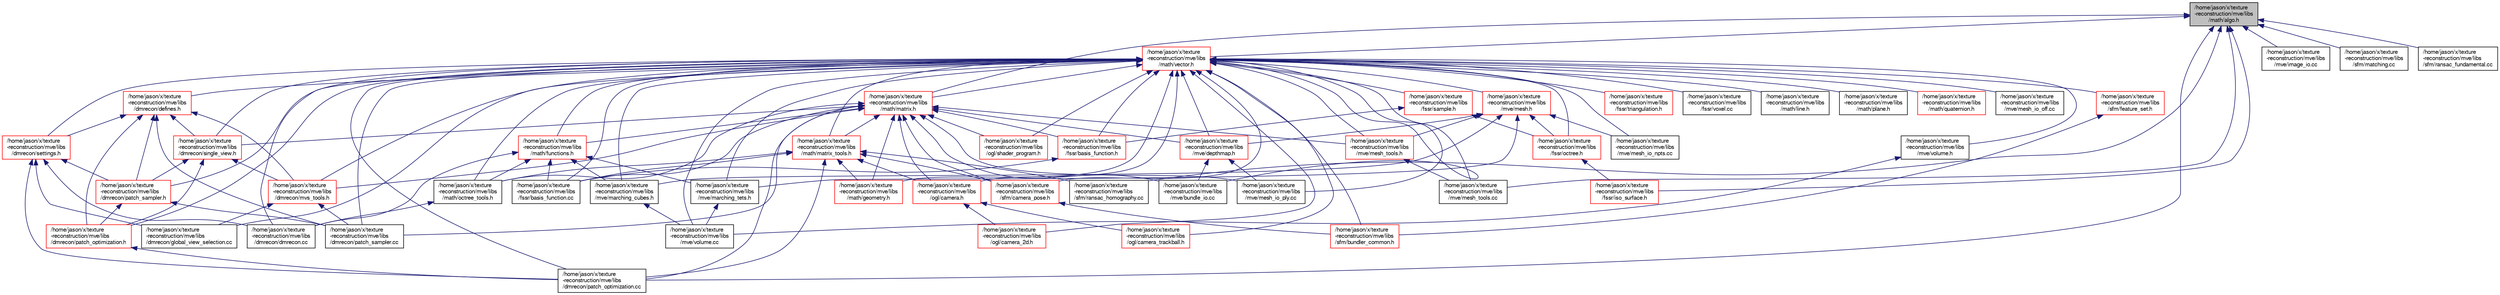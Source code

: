 digraph "/home/jason/x/texture-reconstruction/mve/libs/math/algo.h"
{
  edge [fontname="FreeSans",fontsize="10",labelfontname="FreeSans",labelfontsize="10"];
  node [fontname="FreeSans",fontsize="10",shape=record];
  Node7 [label="/home/jason/x/texture\l-reconstruction/mve/libs\l/math/algo.h",height=0.2,width=0.4,color="black", fillcolor="grey75", style="filled", fontcolor="black"];
  Node7 -> Node8 [dir="back",color="midnightblue",fontsize="10",style="solid",fontname="FreeSans"];
  Node8 [label="/home/jason/x/texture\l-reconstruction/mve/libs\l/math/vector.h",height=0.2,width=0.4,color="red", fillcolor="white", style="filled",URL="$vector_8h.html"];
  Node8 -> Node9 [dir="back",color="midnightblue",fontsize="10",style="solid",fontname="FreeSans"];
  Node9 [label="/home/jason/x/texture\l-reconstruction/mve/libs\l/dmrecon/defines.h",height=0.2,width=0.4,color="red", fillcolor="white", style="filled",URL="$dmrecon_2defines_8h.html"];
  Node9 -> Node10 [dir="back",color="midnightblue",fontsize="10",style="solid",fontname="FreeSans"];
  Node10 [label="/home/jason/x/texture\l-reconstruction/mve/libs\l/dmrecon/settings.h",height=0.2,width=0.4,color="red", fillcolor="white", style="filled",URL="$settings_8h.html"];
  Node10 -> Node11 [dir="back",color="midnightblue",fontsize="10",style="solid",fontname="FreeSans"];
  Node11 [label="/home/jason/x/texture\l-reconstruction/mve/libs\l/dmrecon/dmrecon.cc",height=0.2,width=0.4,color="black", fillcolor="white", style="filled",URL="$dmrecon_8cc.html"];
  Node10 -> Node12 [dir="back",color="midnightblue",fontsize="10",style="solid",fontname="FreeSans"];
  Node12 [label="/home/jason/x/texture\l-reconstruction/mve/libs\l/dmrecon/patch_sampler.h",height=0.2,width=0.4,color="red", fillcolor="white", style="filled",URL="$patch__sampler_8h.html"];
  Node12 -> Node13 [dir="back",color="midnightblue",fontsize="10",style="solid",fontname="FreeSans"];
  Node13 [label="/home/jason/x/texture\l-reconstruction/mve/libs\l/dmrecon/patch_optimization.h",height=0.2,width=0.4,color="red", fillcolor="white", style="filled",URL="$patch__optimization_8h.html"];
  Node13 -> Node15 [dir="back",color="midnightblue",fontsize="10",style="solid",fontname="FreeSans"];
  Node15 [label="/home/jason/x/texture\l-reconstruction/mve/libs\l/dmrecon/patch_optimization.cc",height=0.2,width=0.4,color="black", fillcolor="white", style="filled",URL="$patch__optimization_8cc.html"];
  Node12 -> Node18 [dir="back",color="midnightblue",fontsize="10",style="solid",fontname="FreeSans"];
  Node18 [label="/home/jason/x/texture\l-reconstruction/mve/libs\l/dmrecon/patch_sampler.cc",height=0.2,width=0.4,color="black", fillcolor="white", style="filled",URL="$patch__sampler_8cc.html"];
  Node10 -> Node21 [dir="back",color="midnightblue",fontsize="10",style="solid",fontname="FreeSans"];
  Node21 [label="/home/jason/x/texture\l-reconstruction/mve/libs\l/dmrecon/global_view_selection.cc",height=0.2,width=0.4,color="black", fillcolor="white", style="filled",URL="$global__view__selection_8cc.html"];
  Node10 -> Node15 [dir="back",color="midnightblue",fontsize="10",style="solid",fontname="FreeSans"];
  Node9 -> Node13 [dir="back",color="midnightblue",fontsize="10",style="solid",fontname="FreeSans"];
  Node9 -> Node12 [dir="back",color="midnightblue",fontsize="10",style="solid",fontname="FreeSans"];
  Node9 -> Node22 [dir="back",color="midnightblue",fontsize="10",style="solid",fontname="FreeSans"];
  Node22 [label="/home/jason/x/texture\l-reconstruction/mve/libs\l/dmrecon/single_view.h",height=0.2,width=0.4,color="red", fillcolor="white", style="filled",URL="$single__view_8h.html"];
  Node22 -> Node12 [dir="back",color="midnightblue",fontsize="10",style="solid",fontname="FreeSans"];
  Node22 -> Node13 [dir="back",color="midnightblue",fontsize="10",style="solid",fontname="FreeSans"];
  Node22 -> Node23 [dir="back",color="midnightblue",fontsize="10",style="solid",fontname="FreeSans"];
  Node23 [label="/home/jason/x/texture\l-reconstruction/mve/libs\l/dmrecon/mvs_tools.h",height=0.2,width=0.4,color="red", fillcolor="white", style="filled",URL="$mvs__tools_8h.html"];
  Node23 -> Node21 [dir="back",color="midnightblue",fontsize="10",style="solid",fontname="FreeSans"];
  Node23 -> Node18 [dir="back",color="midnightblue",fontsize="10",style="solid",fontname="FreeSans"];
  Node9 -> Node23 [dir="back",color="midnightblue",fontsize="10",style="solid",fontname="FreeSans"];
  Node9 -> Node18 [dir="back",color="midnightblue",fontsize="10",style="solid",fontname="FreeSans"];
  Node8 -> Node11 [dir="back",color="midnightblue",fontsize="10",style="solid",fontname="FreeSans"];
  Node8 -> Node29 [dir="back",color="midnightblue",fontsize="10",style="solid",fontname="FreeSans"];
  Node29 [label="/home/jason/x/texture\l-reconstruction/mve/libs\l/math/functions.h",height=0.2,width=0.4,color="red", fillcolor="white", style="filled",URL="$functions_8h.html"];
  Node29 -> Node11 [dir="back",color="midnightblue",fontsize="10",style="solid",fontname="FreeSans"];
  Node29 -> Node30 [dir="back",color="midnightblue",fontsize="10",style="solid",fontname="FreeSans"];
  Node30 [label="/home/jason/x/texture\l-reconstruction/mve/libs\l/math/octree_tools.h",height=0.2,width=0.4,color="black", fillcolor="white", style="filled",URL="$octree__tools_8h.html"];
  Node30 -> Node11 [dir="back",color="midnightblue",fontsize="10",style="solid",fontname="FreeSans"];
  Node29 -> Node83 [dir="back",color="midnightblue",fontsize="10",style="solid",fontname="FreeSans"];
  Node83 [label="/home/jason/x/texture\l-reconstruction/mve/libs\l/fssr/basis_function.cc",height=0.2,width=0.4,color="black", fillcolor="white", style="filled",URL="$basis__function_8cc.html"];
  Node29 -> Node60 [dir="back",color="midnightblue",fontsize="10",style="solid",fontname="FreeSans"];
  Node60 [label="/home/jason/x/texture\l-reconstruction/mve/libs\l/mve/marching_cubes.h",height=0.2,width=0.4,color="black", fillcolor="white", style="filled",URL="$marching__cubes_8h.html"];
  Node60 -> Node61 [dir="back",color="midnightblue",fontsize="10",style="solid",fontname="FreeSans"];
  Node61 [label="/home/jason/x/texture\l-reconstruction/mve/libs\l/mve/volume.cc",height=0.2,width=0.4,color="black", fillcolor="white", style="filled",URL="$volume_8cc.html"];
  Node29 -> Node84 [dir="back",color="midnightblue",fontsize="10",style="solid",fontname="FreeSans"];
  Node84 [label="/home/jason/x/texture\l-reconstruction/mve/libs\l/mve/marching_tets.h",height=0.2,width=0.4,color="black", fillcolor="white", style="filled",URL="$marching__tets_8h.html"];
  Node84 -> Node61 [dir="back",color="midnightblue",fontsize="10",style="solid",fontname="FreeSans"];
  Node8 -> Node89 [dir="back",color="midnightblue",fontsize="10",style="solid",fontname="FreeSans"];
  Node89 [label="/home/jason/x/texture\l-reconstruction/mve/libs\l/math/matrix.h",height=0.2,width=0.4,color="red", fillcolor="white", style="filled",URL="$matrix_8h.html"];
  Node89 -> Node29 [dir="back",color="midnightblue",fontsize="10",style="solid",fontname="FreeSans"];
  Node89 -> Node30 [dir="back",color="midnightblue",fontsize="10",style="solid",fontname="FreeSans"];
  Node89 -> Node90 [dir="back",color="midnightblue",fontsize="10",style="solid",fontname="FreeSans"];
  Node90 [label="/home/jason/x/texture\l-reconstruction/mve/libs\l/math/matrix_tools.h",height=0.2,width=0.4,color="red", fillcolor="white", style="filled",URL="$matrix__tools_8h.html"];
  Node90 -> Node30 [dir="back",color="midnightblue",fontsize="10",style="solid",fontname="FreeSans"];
  Node90 -> Node15 [dir="back",color="midnightblue",fontsize="10",style="solid",fontname="FreeSans"];
  Node90 -> Node83 [dir="back",color="midnightblue",fontsize="10",style="solid",fontname="FreeSans"];
  Node90 -> Node91 [dir="back",color="midnightblue",fontsize="10",style="solid",fontname="FreeSans"];
  Node91 [label="/home/jason/x/texture\l-reconstruction/mve/libs\l/math/geometry.h",height=0.2,width=0.4,color="red", fillcolor="white", style="filled",URL="$geometry_8h.html"];
  Node90 -> Node98 [dir="back",color="midnightblue",fontsize="10",style="solid",fontname="FreeSans"];
  Node98 [label="/home/jason/x/texture\l-reconstruction/mve/libs\l/ogl/camera.h",height=0.2,width=0.4,color="red", fillcolor="white", style="filled",URL="$ogl_2camera_8h.html"];
  Node98 -> Node99 [dir="back",color="midnightblue",fontsize="10",style="solid",fontname="FreeSans"];
  Node99 [label="/home/jason/x/texture\l-reconstruction/mve/libs\l/ogl/camera_2d.h",height=0.2,width=0.4,color="red", fillcolor="white", style="filled",URL="$camera__2d_8h.html"];
  Node98 -> Node102 [dir="back",color="midnightblue",fontsize="10",style="solid",fontname="FreeSans"];
  Node102 [label="/home/jason/x/texture\l-reconstruction/mve/libs\l/ogl/camera_trackball.h",height=0.2,width=0.4,color="red", fillcolor="white", style="filled",URL="$camera__trackball_8h.html"];
  Node90 -> Node106 [dir="back",color="midnightblue",fontsize="10",style="solid",fontname="FreeSans"];
  Node106 [label="/home/jason/x/texture\l-reconstruction/mve/libs\l/sfm/camera_pose.h",height=0.2,width=0.4,color="red", fillcolor="white", style="filled",URL="$camera__pose_8h.html"];
  Node106 -> Node64 [dir="back",color="midnightblue",fontsize="10",style="solid",fontname="FreeSans"];
  Node64 [label="/home/jason/x/texture\l-reconstruction/mve/libs\l/sfm/bundler_common.h",height=0.2,width=0.4,color="red", fillcolor="white", style="filled",URL="$bundler__common_8h.html"];
  Node90 -> Node111 [dir="back",color="midnightblue",fontsize="10",style="solid",fontname="FreeSans"];
  Node111 [label="/home/jason/x/texture\l-reconstruction/mve/libs\l/sfm/ransac_homography.cc",height=0.2,width=0.4,color="black", fillcolor="white", style="filled",URL="$ransac__homography_8cc.html"];
  Node89 -> Node22 [dir="back",color="midnightblue",fontsize="10",style="solid",fontname="FreeSans"];
  Node89 -> Node23 [dir="back",color="midnightblue",fontsize="10",style="solid",fontname="FreeSans"];
  Node89 -> Node15 [dir="back",color="midnightblue",fontsize="10",style="solid",fontname="FreeSans"];
  Node89 -> Node18 [dir="back",color="midnightblue",fontsize="10",style="solid",fontname="FreeSans"];
  Node89 -> Node55 [dir="back",color="midnightblue",fontsize="10",style="solid",fontname="FreeSans"];
  Node55 [label="/home/jason/x/texture\l-reconstruction/mve/libs\l/mve/depthmap.h",height=0.2,width=0.4,color="red", fillcolor="white", style="filled",URL="$depthmap_8h.html"];
  Node55 -> Node33 [dir="back",color="midnightblue",fontsize="10",style="solid",fontname="FreeSans"];
  Node33 [label="/home/jason/x/texture\l-reconstruction/mve/libs\l/mve/bundle_io.cc",height=0.2,width=0.4,color="black", fillcolor="white", style="filled",URL="$bundle__io_8cc.html"];
  Node55 -> Node51 [dir="back",color="midnightblue",fontsize="10",style="solid",fontname="FreeSans"];
  Node51 [label="/home/jason/x/texture\l-reconstruction/mve/libs\l/mve/mesh_io_ply.cc",height=0.2,width=0.4,color="black", fillcolor="white", style="filled",URL="$mesh__io__ply_8cc.html"];
  Node89 -> Node83 [dir="back",color="midnightblue",fontsize="10",style="solid",fontname="FreeSans"];
  Node89 -> Node113 [dir="back",color="midnightblue",fontsize="10",style="solid",fontname="FreeSans"];
  Node113 [label="/home/jason/x/texture\l-reconstruction/mve/libs\l/fssr/basis_function.h",height=0.2,width=0.4,color="red", fillcolor="white", style="filled",URL="$basis__function_8h.html"];
  Node113 -> Node83 [dir="back",color="midnightblue",fontsize="10",style="solid",fontname="FreeSans"];
  Node89 -> Node115 [dir="back",color="midnightblue",fontsize="10",style="solid",fontname="FreeSans"];
  Node115 [label="/home/jason/x/texture\l-reconstruction/mve/libs\l/mve/mesh_tools.h",height=0.2,width=0.4,color="red", fillcolor="white", style="filled",URL="$mesh__tools_8h.html"];
  Node115 -> Node117 [dir="back",color="midnightblue",fontsize="10",style="solid",fontname="FreeSans"];
  Node117 [label="/home/jason/x/texture\l-reconstruction/mve/libs\l/mve/mesh_tools.cc",height=0.2,width=0.4,color="black", fillcolor="white", style="filled",URL="$mesh__tools_8cc.html"];
  Node89 -> Node91 [dir="back",color="midnightblue",fontsize="10",style="solid",fontname="FreeSans"];
  Node89 -> Node33 [dir="back",color="midnightblue",fontsize="10",style="solid",fontname="FreeSans"];
  Node89 -> Node51 [dir="back",color="midnightblue",fontsize="10",style="solid",fontname="FreeSans"];
  Node89 -> Node98 [dir="back",color="midnightblue",fontsize="10",style="solid",fontname="FreeSans"];
  Node89 -> Node120 [dir="back",color="midnightblue",fontsize="10",style="solid",fontname="FreeSans"];
  Node120 [label="/home/jason/x/texture\l-reconstruction/mve/libs\l/ogl/shader_program.h",height=0.2,width=0.4,color="red", fillcolor="white", style="filled",URL="$shader__program_8h.html"];
  Node89 -> Node106 [dir="back",color="midnightblue",fontsize="10",style="solid",fontname="FreeSans"];
  Node8 -> Node30 [dir="back",color="midnightblue",fontsize="10",style="solid",fontname="FreeSans"];
  Node8 -> Node90 [dir="back",color="midnightblue",fontsize="10",style="solid",fontname="FreeSans"];
  Node8 -> Node10 [dir="back",color="midnightblue",fontsize="10",style="solid",fontname="FreeSans"];
  Node8 -> Node134 [dir="back",color="midnightblue",fontsize="10",style="solid",fontname="FreeSans"];
  Node134 [label="/home/jason/x/texture\l-reconstruction/mve/libs\l/mve/mesh.h",height=0.2,width=0.4,color="red", fillcolor="white", style="filled",URL="$mesh_8h.html"];
  Node134 -> Node55 [dir="back",color="midnightblue",fontsize="10",style="solid",fontname="FreeSans"];
  Node134 -> Node137 [dir="back",color="midnightblue",fontsize="10",style="solid",fontname="FreeSans"];
  Node137 [label="/home/jason/x/texture\l-reconstruction/mve/libs\l/fssr/octree.h",height=0.2,width=0.4,color="red", fillcolor="white", style="filled",URL="$octree_8h.html"];
  Node137 -> Node140 [dir="back",color="midnightblue",fontsize="10",style="solid",fontname="FreeSans"];
  Node140 [label="/home/jason/x/texture\l-reconstruction/mve/libs\l/fssr/iso_surface.h",height=0.2,width=0.4,color="red", fillcolor="white", style="filled",URL="$iso__surface_8h.html"];
  Node134 -> Node115 [dir="back",color="midnightblue",fontsize="10",style="solid",fontname="FreeSans"];
  Node134 -> Node60 [dir="back",color="midnightblue",fontsize="10",style="solid",fontname="FreeSans"];
  Node134 -> Node84 [dir="back",color="midnightblue",fontsize="10",style="solid",fontname="FreeSans"];
  Node134 -> Node151 [dir="back",color="midnightblue",fontsize="10",style="solid",fontname="FreeSans"];
  Node151 [label="/home/jason/x/texture\l-reconstruction/mve/libs\l/mve/mesh_io_npts.cc",height=0.2,width=0.4,color="black", fillcolor="white", style="filled",URL="$mesh__io__npts_8cc.html"];
  Node8 -> Node13 [dir="back",color="midnightblue",fontsize="10",style="solid",fontname="FreeSans"];
  Node8 -> Node12 [dir="back",color="midnightblue",fontsize="10",style="solid",fontname="FreeSans"];
  Node8 -> Node22 [dir="back",color="midnightblue",fontsize="10",style="solid",fontname="FreeSans"];
  Node8 -> Node21 [dir="back",color="midnightblue",fontsize="10",style="solid",fontname="FreeSans"];
  Node8 -> Node23 [dir="back",color="midnightblue",fontsize="10",style="solid",fontname="FreeSans"];
  Node8 -> Node15 [dir="back",color="midnightblue",fontsize="10",style="solid",fontname="FreeSans"];
  Node8 -> Node18 [dir="back",color="midnightblue",fontsize="10",style="solid",fontname="FreeSans"];
  Node8 -> Node55 [dir="back",color="midnightblue",fontsize="10",style="solid",fontname="FreeSans"];
  Node8 -> Node83 [dir="back",color="midnightblue",fontsize="10",style="solid",fontname="FreeSans"];
  Node8 -> Node113 [dir="back",color="midnightblue",fontsize="10",style="solid",fontname="FreeSans"];
  Node8 -> Node158 [dir="back",color="midnightblue",fontsize="10",style="solid",fontname="FreeSans"];
  Node158 [label="/home/jason/x/texture\l-reconstruction/mve/libs\l/fssr/sample.h",height=0.2,width=0.4,color="red", fillcolor="white", style="filled",URL="$sample_8h.html"];
  Node158 -> Node113 [dir="back",color="midnightblue",fontsize="10",style="solid",fontname="FreeSans"];
  Node158 -> Node137 [dir="back",color="midnightblue",fontsize="10",style="solid",fontname="FreeSans"];
  Node8 -> Node137 [dir="back",color="midnightblue",fontsize="10",style="solid",fontname="FreeSans"];
  Node8 -> Node159 [dir="back",color="midnightblue",fontsize="10",style="solid",fontname="FreeSans"];
  Node159 [label="/home/jason/x/texture\l-reconstruction/mve/libs\l/fssr/triangulation.h",height=0.2,width=0.4,color="red", fillcolor="white", style="filled",URL="$triangulation_8h.html"];
  Node8 -> Node115 [dir="back",color="midnightblue",fontsize="10",style="solid",fontname="FreeSans"];
  Node8 -> Node91 [dir="back",color="midnightblue",fontsize="10",style="solid",fontname="FreeSans"];
  Node8 -> Node142 [dir="back",color="midnightblue",fontsize="10",style="solid",fontname="FreeSans"];
  Node142 [label="/home/jason/x/texture\l-reconstruction/mve/libs\l/fssr/voxel.cc",height=0.2,width=0.4,color="black", fillcolor="white", style="filled",URL="$voxel_8cc.html"];
  Node8 -> Node160 [dir="back",color="midnightblue",fontsize="10",style="solid",fontname="FreeSans"];
  Node160 [label="/home/jason/x/texture\l-reconstruction/mve/libs\l/math/line.h",height=0.2,width=0.4,color="black", fillcolor="white", style="filled",URL="$line_8h.html"];
  Node8 -> Node161 [dir="back",color="midnightblue",fontsize="10",style="solid",fontname="FreeSans"];
  Node161 [label="/home/jason/x/texture\l-reconstruction/mve/libs\l/math/plane.h",height=0.2,width=0.4,color="black", fillcolor="white", style="filled",URL="$plane_8h.html"];
  Node8 -> Node162 [dir="back",color="midnightblue",fontsize="10",style="solid",fontname="FreeSans"];
  Node162 [label="/home/jason/x/texture\l-reconstruction/mve/libs\l/math/quaternion.h",height=0.2,width=0.4,color="red", fillcolor="white", style="filled",URL="$quaternion_8h.html"];
  Node8 -> Node33 [dir="back",color="midnightblue",fontsize="10",style="solid",fontname="FreeSans"];
  Node8 -> Node60 [dir="back",color="midnightblue",fontsize="10",style="solid",fontname="FreeSans"];
  Node8 -> Node84 [dir="back",color="midnightblue",fontsize="10",style="solid",fontname="FreeSans"];
  Node8 -> Node151 [dir="back",color="midnightblue",fontsize="10",style="solid",fontname="FreeSans"];
  Node8 -> Node149 [dir="back",color="midnightblue",fontsize="10",style="solid",fontname="FreeSans"];
  Node149 [label="/home/jason/x/texture\l-reconstruction/mve/libs\l/mve/mesh_io_off.cc",height=0.2,width=0.4,color="black", fillcolor="white", style="filled",URL="$mesh__io__off_8cc.html"];
  Node8 -> Node51 [dir="back",color="midnightblue",fontsize="10",style="solid",fontname="FreeSans"];
  Node8 -> Node117 [dir="back",color="midnightblue",fontsize="10",style="solid",fontname="FreeSans"];
  Node8 -> Node61 [dir="back",color="midnightblue",fontsize="10",style="solid",fontname="FreeSans"];
  Node8 -> Node163 [dir="back",color="midnightblue",fontsize="10",style="solid",fontname="FreeSans"];
  Node163 [label="/home/jason/x/texture\l-reconstruction/mve/libs\l/mve/volume.h",height=0.2,width=0.4,color="black", fillcolor="white", style="filled",URL="$volume_8h.html"];
  Node163 -> Node61 [dir="back",color="midnightblue",fontsize="10",style="solid",fontname="FreeSans"];
  Node8 -> Node98 [dir="back",color="midnightblue",fontsize="10",style="solid",fontname="FreeSans"];
  Node8 -> Node99 [dir="back",color="midnightblue",fontsize="10",style="solid",fontname="FreeSans"];
  Node8 -> Node102 [dir="back",color="midnightblue",fontsize="10",style="solid",fontname="FreeSans"];
  Node8 -> Node120 [dir="back",color="midnightblue",fontsize="10",style="solid",fontname="FreeSans"];
  Node8 -> Node64 [dir="back",color="midnightblue",fontsize="10",style="solid",fontname="FreeSans"];
  Node8 -> Node106 [dir="back",color="midnightblue",fontsize="10",style="solid",fontname="FreeSans"];
  Node8 -> Node78 [dir="back",color="midnightblue",fontsize="10",style="solid",fontname="FreeSans"];
  Node78 [label="/home/jason/x/texture\l-reconstruction/mve/libs\l/sfm/feature_set.h",height=0.2,width=0.4,color="red", fillcolor="white", style="filled",URL="$feature__set_8h.html"];
  Node78 -> Node64 [dir="back",color="midnightblue",fontsize="10",style="solid",fontname="FreeSans"];
  Node7 -> Node89 [dir="back",color="midnightblue",fontsize="10",style="solid",fontname="FreeSans"];
  Node7 -> Node15 [dir="back",color="midnightblue",fontsize="10",style="solid",fontname="FreeSans"];
  Node7 -> Node140 [dir="back",color="midnightblue",fontsize="10",style="solid",fontname="FreeSans"];
  Node7 -> Node54 [dir="back",color="midnightblue",fontsize="10",style="solid",fontname="FreeSans"];
  Node54 [label="/home/jason/x/texture\l-reconstruction/mve/libs\l/mve/image_io.cc",height=0.2,width=0.4,color="black", fillcolor="white", style="filled",URL="$image__io_8cc.html"];
  Node7 -> Node117 [dir="back",color="midnightblue",fontsize="10",style="solid",fontname="FreeSans"];
  Node7 -> Node164 [dir="back",color="midnightblue",fontsize="10",style="solid",fontname="FreeSans"];
  Node164 [label="/home/jason/x/texture\l-reconstruction/mve/libs\l/sfm/matching.cc",height=0.2,width=0.4,color="black", fillcolor="white", style="filled",URL="$matching_8cc.html"];
  Node7 -> Node110 [dir="back",color="midnightblue",fontsize="10",style="solid",fontname="FreeSans"];
  Node110 [label="/home/jason/x/texture\l-reconstruction/mve/libs\l/sfm/ransac_fundamental.cc",height=0.2,width=0.4,color="black", fillcolor="white", style="filled",URL="$ransac__fundamental_8cc.html"];
  Node7 -> Node111 [dir="back",color="midnightblue",fontsize="10",style="solid",fontname="FreeSans"];
}
